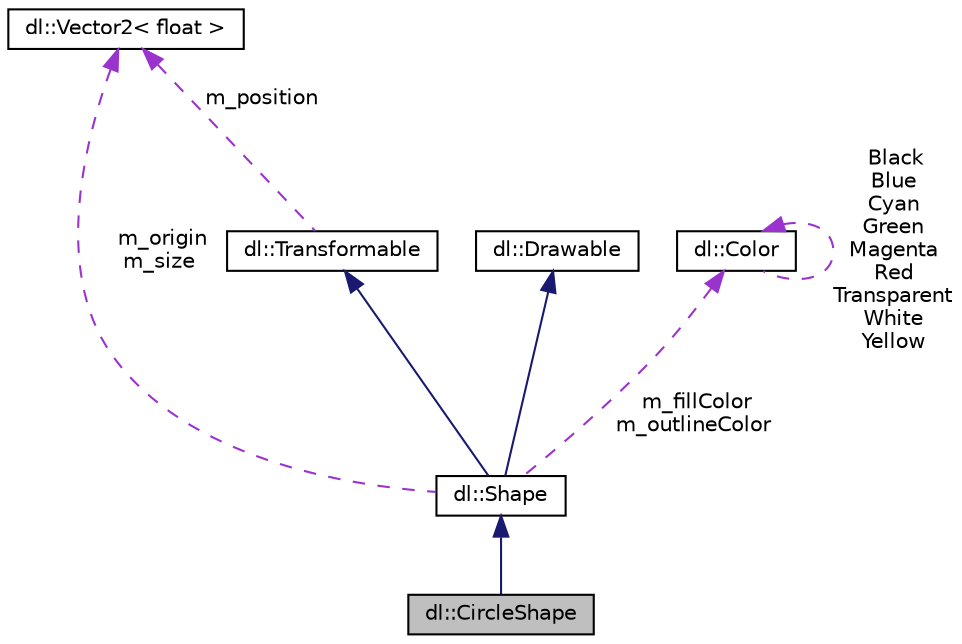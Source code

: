 digraph "dl::CircleShape"
{
 // LATEX_PDF_SIZE
  edge [fontname="Helvetica",fontsize="10",labelfontname="Helvetica",labelfontsize="10"];
  node [fontname="Helvetica",fontsize="10",shape=record];
  Node1 [label="dl::CircleShape",height=0.2,width=0.4,color="black", fillcolor="grey75", style="filled", fontcolor="black",tooltip="A circle shape."];
  Node2 -> Node1 [dir="back",color="midnightblue",fontsize="10",style="solid",fontname="Helvetica"];
  Node2 [label="dl::Shape",height=0.2,width=0.4,color="black", fillcolor="white", style="filled",URL="$classdl_1_1Shape.html",tooltip="The base class for any shape."];
  Node3 -> Node2 [dir="back",color="midnightblue",fontsize="10",style="solid",fontname="Helvetica"];
  Node3 [label="dl::Transformable",height=0.2,width=0.4,color="black", fillcolor="white", style="filled",URL="$classdl_1_1Transformable.html",tooltip="A base class for anything that has a position on the screen."];
  Node4 -> Node3 [dir="back",color="darkorchid3",fontsize="10",style="dashed",label=" m_position" ,fontname="Helvetica"];
  Node4 [label="dl::Vector2\< float \>",height=0.2,width=0.4,color="black", fillcolor="white", style="filled",URL="$classdl_1_1Vector2.html",tooltip=" "];
  Node5 -> Node2 [dir="back",color="midnightblue",fontsize="10",style="solid",fontname="Helvetica"];
  Node5 [label="dl::Drawable",height=0.2,width=0.4,color="black", fillcolor="white", style="filled",URL="$classdl_1_1Drawable.html",tooltip="The base class for any object that can be drawn to the screen."];
  Node6 -> Node2 [dir="back",color="darkorchid3",fontsize="10",style="dashed",label=" m_fillColor\nm_outlineColor" ,fontname="Helvetica"];
  Node6 [label="dl::Color",height=0.2,width=0.4,color="black", fillcolor="white", style="filled",URL="$classdl_1_1Color.html",tooltip="A class used to describe a RGBA color."];
  Node6 -> Node6 [dir="back",color="darkorchid3",fontsize="10",style="dashed",label=" Black\nBlue\nCyan\nGreen\nMagenta\nRed\nTransparent\nWhite\nYellow" ,fontname="Helvetica"];
  Node4 -> Node2 [dir="back",color="darkorchid3",fontsize="10",style="dashed",label=" m_origin\nm_size" ,fontname="Helvetica"];
}
